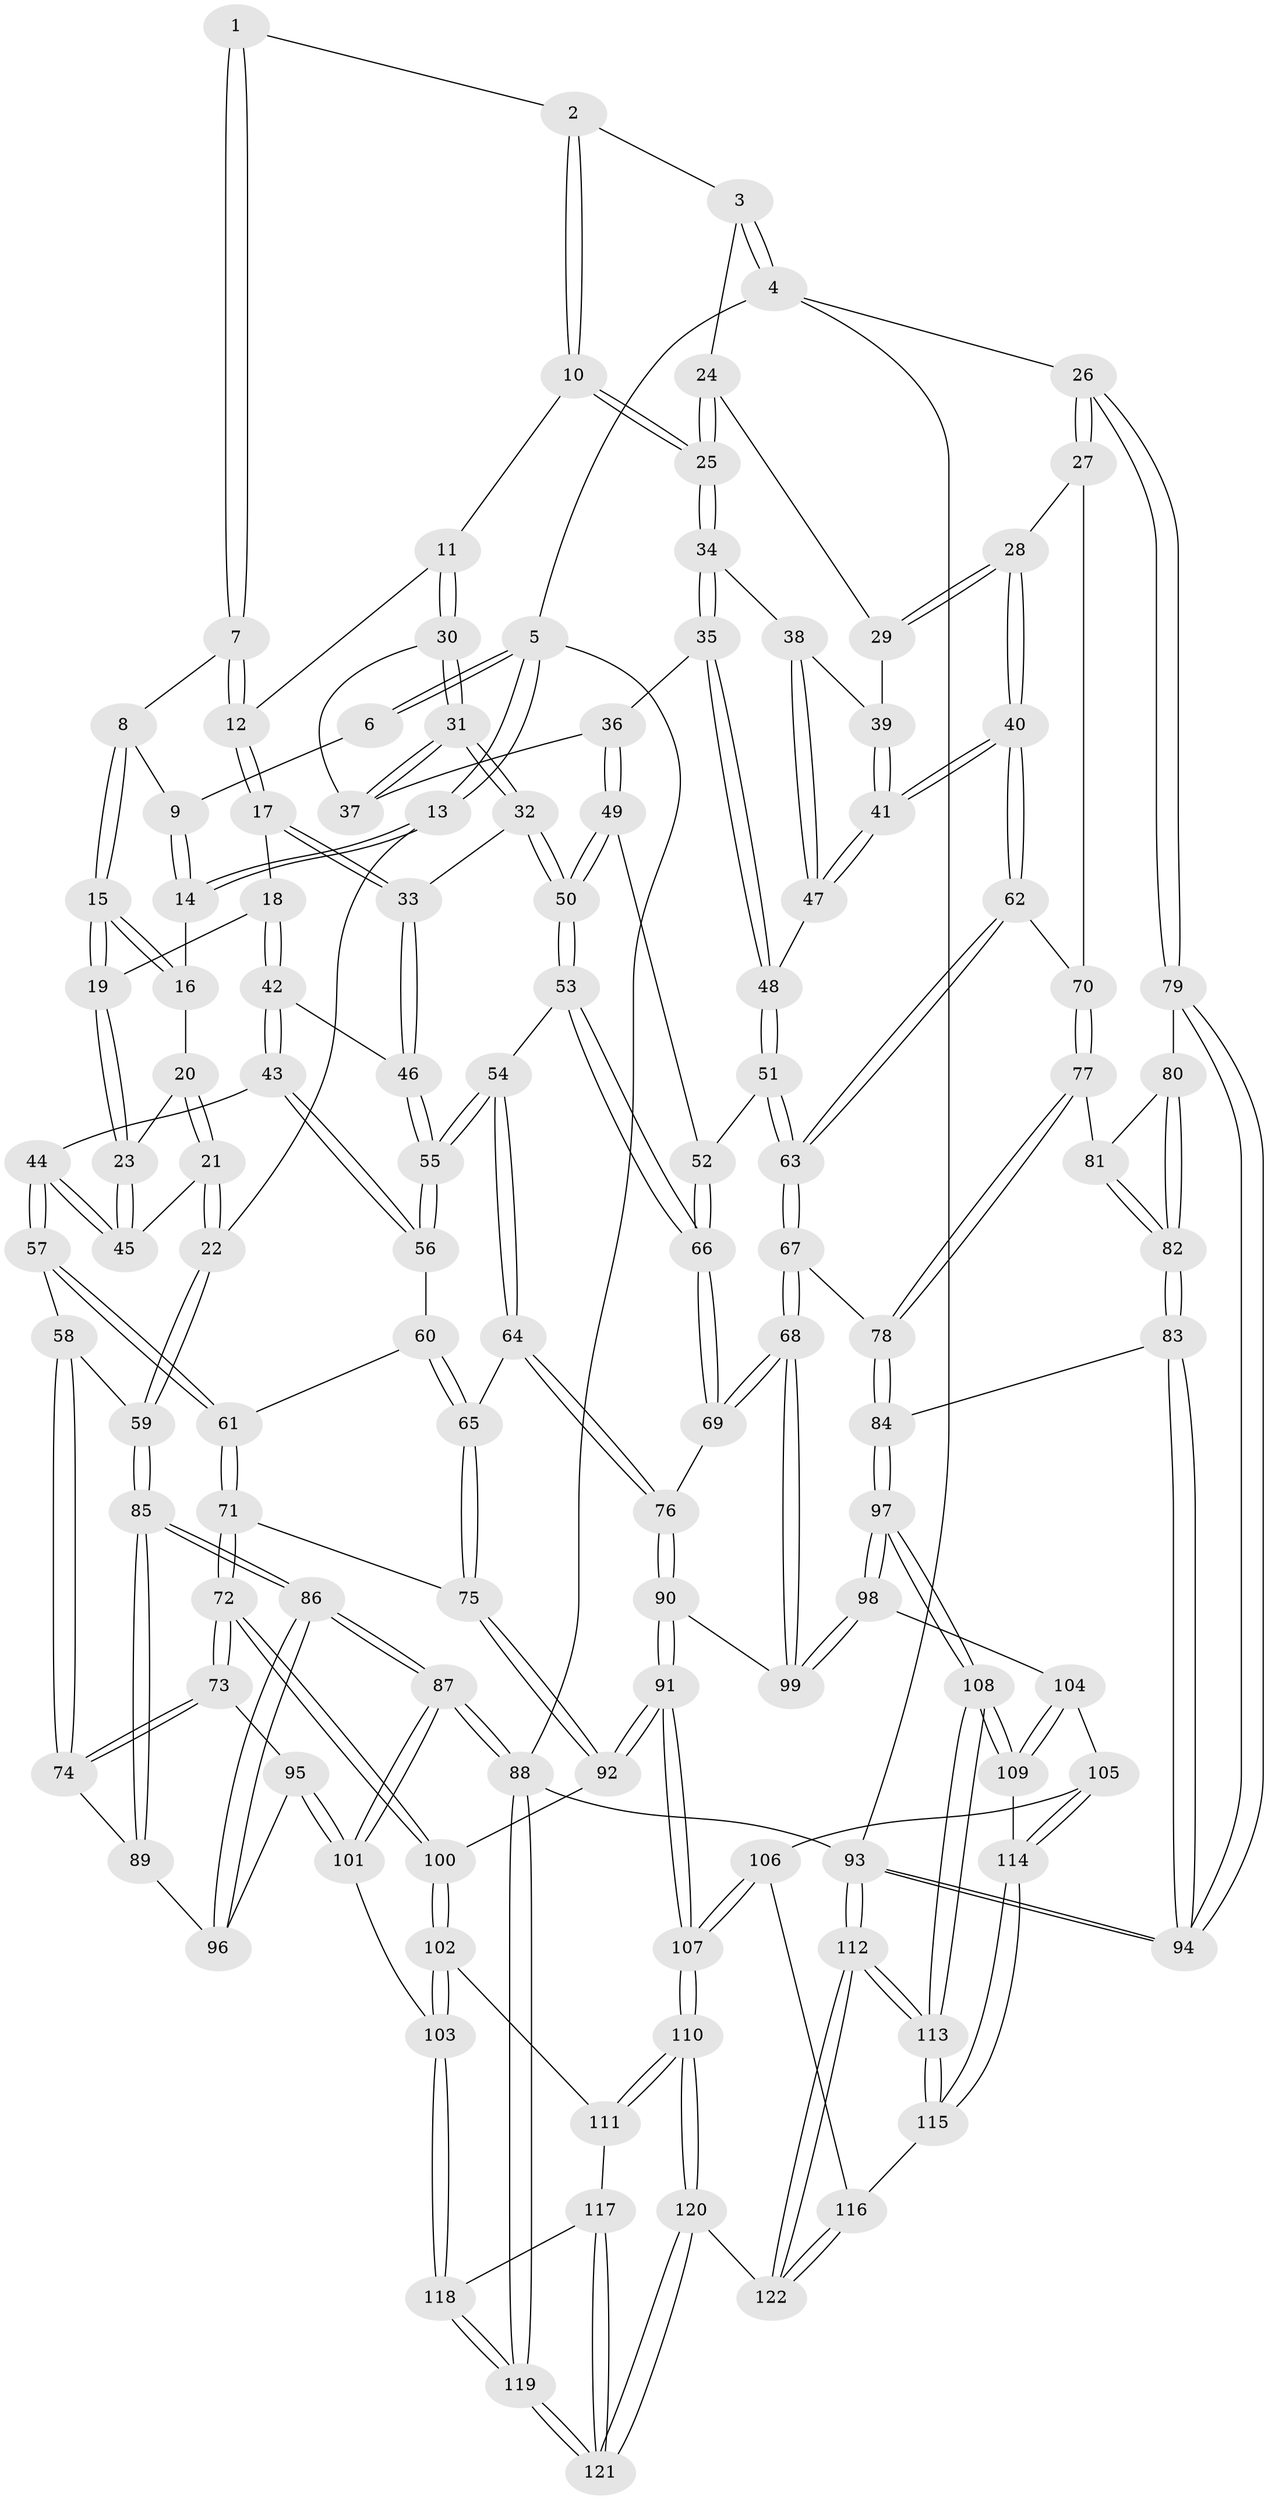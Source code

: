 // Generated by graph-tools (version 1.1) at 2025/51/03/09/25 03:51:08]
// undirected, 122 vertices, 302 edges
graph export_dot {
graph [start="1"]
  node [color=gray90,style=filled];
  1 [pos="+0.42867774906139366+0"];
  2 [pos="+0.45309440802390694+0"];
  3 [pos="+0.9450439817112467+0"];
  4 [pos="+1+0"];
  5 [pos="+0+0"];
  6 [pos="+0.27411541828471436+0"];
  7 [pos="+0.3737814700413231+0.05115674618629366"];
  8 [pos="+0.35071388148789573+0.061000700084733246"];
  9 [pos="+0.216263460793013+0.02277357599668993"];
  10 [pos="+0.5229872307711031+0.1354367629139121"];
  11 [pos="+0.5095325363551251+0.1435346069693433"];
  12 [pos="+0.4223758849711412+0.14720221521599428"];
  13 [pos="+0+0"];
  14 [pos="+0.1932100784821491+0.08133735759710686"];
  15 [pos="+0.25003364497584224+0.13309171047164914"];
  16 [pos="+0.195205305700533+0.0883814018997702"];
  17 [pos="+0.38905753411431604+0.18891652880963222"];
  18 [pos="+0.3311293056094747+0.20253955112617664"];
  19 [pos="+0.2581295444091932+0.15418326998555368"];
  20 [pos="+0.13688539309674824+0.15175937195457806"];
  21 [pos="+0.010349108741198952+0.22519326954400484"];
  22 [pos="+0+0.2660028690904659"];
  23 [pos="+0.2037889261961149+0.23472554047188035"];
  24 [pos="+0.9396747681472377+0"];
  25 [pos="+0.6458748729848488+0.13532508915116725"];
  26 [pos="+1+0.3873682229104399"];
  27 [pos="+0.9469807044774906+0.343189943857923"];
  28 [pos="+0.9350161857606203+0.33857287719489965"];
  29 [pos="+0.8973335465572665+0.04613920725795307"];
  30 [pos="+0.5095484166828083+0.14484619587208777"];
  31 [pos="+0.4425277925021459+0.28145754875665735"];
  32 [pos="+0.4339312289370271+0.28682461612676635"];
  33 [pos="+0.43117308771549606+0.285288974226211"];
  34 [pos="+0.6606001636588176+0.21202945887580324"];
  35 [pos="+0.6315584899772121+0.25730396329013033"];
  36 [pos="+0.552304473581024+0.28138787205130894"];
  37 [pos="+0.5144674102319564+0.24276267424530784"];
  38 [pos="+0.6808703139817883+0.22403143488914465"];
  39 [pos="+0.8076553617061317+0.21051985084598523"];
  40 [pos="+0.8266408092838914+0.3600207370779891"];
  41 [pos="+0.81589953624461+0.34597535828386383"];
  42 [pos="+0.299100697187435+0.2966766786909728"];
  43 [pos="+0.29738487437030847+0.2977764521140283"];
  44 [pos="+0.2175616550828208+0.3016408664609651"];
  45 [pos="+0.1956491066842403+0.26105080044237544"];
  46 [pos="+0.3619481964920128+0.3174436126384939"];
  47 [pos="+0.7595891773922259+0.31128401671902434"];
  48 [pos="+0.640593320319436+0.3490069863730667"];
  49 [pos="+0.5260187154972645+0.3415172233133266"];
  50 [pos="+0.47989954794720396+0.3648495823898243"];
  51 [pos="+0.6399827914314764+0.3515631908384172"];
  52 [pos="+0.5917119215218278+0.3685896423911172"];
  53 [pos="+0.4534505029931434+0.4405713667536516"];
  54 [pos="+0.4303171871473514+0.45037992701144053"];
  55 [pos="+0.37705233902031615+0.3793871917906401"];
  56 [pos="+0.3036439109239321+0.3711899114886894"];
  57 [pos="+0.1650531609377561+0.4077336977274077"];
  58 [pos="+0.12378878256321871+0.40952522712960154"];
  59 [pos="+0+0.28349778988799845"];
  60 [pos="+0.30275671517928787+0.3733740005131883"];
  61 [pos="+0.2014652383660351+0.4360580189408789"];
  62 [pos="+0.8104914492211451+0.38741181159867966"];
  63 [pos="+0.7300657354250412+0.48612249606423213"];
  64 [pos="+0.36844151178429513+0.511269963497011"];
  65 [pos="+0.3647212814843931+0.5122624681008964"];
  66 [pos="+0.5691292217460426+0.49342676191800283"];
  67 [pos="+0.7215869935056145+0.5131458437130588"];
  68 [pos="+0.6854329162751899+0.5464367248563663"];
  69 [pos="+0.569207934304578+0.4934997763326774"];
  70 [pos="+0.9118920416239561+0.5129568679251001"];
  71 [pos="+0.2774802554185487+0.5408998922760305"];
  72 [pos="+0.217756672432477+0.6251908408419043"];
  73 [pos="+0.16017528434045192+0.6218663302754108"];
  74 [pos="+0.09335521509749586+0.5661875744003347"];
  75 [pos="+0.3229612679935066+0.5319317956694752"];
  76 [pos="+0.4699941053501308+0.6166699025430338"];
  77 [pos="+0.9144843121814936+0.5303567073509764"];
  78 [pos="+0.853969205998883+0.5610394371483417"];
  79 [pos="+1+0.46308457387028107"];
  80 [pos="+0.9685329637421274+0.5340492630715828"];
  81 [pos="+0.9233405128109198+0.5321201635323678"];
  82 [pos="+0.9481361539111203+0.7116365303434135"];
  83 [pos="+0.9465749385545836+0.7531222694930025"];
  84 [pos="+0.9190863509208308+0.7585901982758656"];
  85 [pos="+0+0.5115004948692183"];
  86 [pos="+0+0.7392286856318593"];
  87 [pos="+0+0.8320514820483911"];
  88 [pos="+0+1"];
  89 [pos="+0+0.5604857496089097"];
  90 [pos="+0.49503116996952345+0.6902157136981708"];
  91 [pos="+0.4378828418248662+0.7643896055806586"];
  92 [pos="+0.42075377604358133+0.7577558524408008"];
  93 [pos="+1+1"];
  94 [pos="+1+0.7503703157467357"];
  95 [pos="+0.0910793100863092+0.6800594101314531"];
  96 [pos="+0.06394461857117786+0.6744569929848264"];
  97 [pos="+0.9179495423846616+0.7592629039676212"];
  98 [pos="+0.672775193740996+0.6556104102204692"];
  99 [pos="+0.6698367286953782+0.6505670644622302"];
  100 [pos="+0.2548201433378308+0.7359943929548569"];
  101 [pos="+0.07133041026494825+0.8434245240011161"];
  102 [pos="+0.21879689491927082+0.7951931039069509"];
  103 [pos="+0.11804895657072521+0.8634589065484547"];
  104 [pos="+0.6663356953514601+0.7544713652881395"];
  105 [pos="+0.6347841192176022+0.8380685770833579"];
  106 [pos="+0.6338263069117336+0.8390333106256148"];
  107 [pos="+0.4673421580162494+0.874521516634627"];
  108 [pos="+0.8570981248564759+0.8670074555661239"];
  109 [pos="+0.8371415767300576+0.8651265995071512"];
  110 [pos="+0.44984601226750964+0.9307214673843675"];
  111 [pos="+0.3276542796663368+0.9117536306103479"];
  112 [pos="+1+1"];
  113 [pos="+0.8682760932073402+0.9855896020141937"];
  114 [pos="+0.7677567017293432+0.8741350704532592"];
  115 [pos="+0.676684825885907+0.9552904103109777"];
  116 [pos="+0.6727798008879368+0.9562352414380344"];
  117 [pos="+0.2455217318149343+0.9554627469875623"];
  118 [pos="+0.1292847606431809+0.8977399150485281"];
  119 [pos="+0.059418121435326376+1"];
  120 [pos="+0.4939649543054858+1"];
  121 [pos="+0.2965614615137298+1"];
  122 [pos="+0.5344749868456042+1"];
  1 -- 2;
  1 -- 7;
  1 -- 7;
  2 -- 3;
  2 -- 10;
  2 -- 10;
  3 -- 4;
  3 -- 4;
  3 -- 24;
  4 -- 5;
  4 -- 26;
  4 -- 93;
  5 -- 6;
  5 -- 6;
  5 -- 13;
  5 -- 13;
  5 -- 88;
  6 -- 9;
  7 -- 8;
  7 -- 12;
  7 -- 12;
  8 -- 9;
  8 -- 15;
  8 -- 15;
  9 -- 14;
  9 -- 14;
  10 -- 11;
  10 -- 25;
  10 -- 25;
  11 -- 12;
  11 -- 30;
  11 -- 30;
  12 -- 17;
  12 -- 17;
  13 -- 14;
  13 -- 14;
  13 -- 22;
  14 -- 16;
  15 -- 16;
  15 -- 16;
  15 -- 19;
  15 -- 19;
  16 -- 20;
  17 -- 18;
  17 -- 33;
  17 -- 33;
  18 -- 19;
  18 -- 42;
  18 -- 42;
  19 -- 23;
  19 -- 23;
  20 -- 21;
  20 -- 21;
  20 -- 23;
  21 -- 22;
  21 -- 22;
  21 -- 45;
  22 -- 59;
  22 -- 59;
  23 -- 45;
  23 -- 45;
  24 -- 25;
  24 -- 25;
  24 -- 29;
  25 -- 34;
  25 -- 34;
  26 -- 27;
  26 -- 27;
  26 -- 79;
  26 -- 79;
  27 -- 28;
  27 -- 70;
  28 -- 29;
  28 -- 29;
  28 -- 40;
  28 -- 40;
  29 -- 39;
  30 -- 31;
  30 -- 31;
  30 -- 37;
  31 -- 32;
  31 -- 32;
  31 -- 37;
  31 -- 37;
  32 -- 33;
  32 -- 50;
  32 -- 50;
  33 -- 46;
  33 -- 46;
  34 -- 35;
  34 -- 35;
  34 -- 38;
  35 -- 36;
  35 -- 48;
  35 -- 48;
  36 -- 37;
  36 -- 49;
  36 -- 49;
  38 -- 39;
  38 -- 47;
  38 -- 47;
  39 -- 41;
  39 -- 41;
  40 -- 41;
  40 -- 41;
  40 -- 62;
  40 -- 62;
  41 -- 47;
  41 -- 47;
  42 -- 43;
  42 -- 43;
  42 -- 46;
  43 -- 44;
  43 -- 56;
  43 -- 56;
  44 -- 45;
  44 -- 45;
  44 -- 57;
  44 -- 57;
  46 -- 55;
  46 -- 55;
  47 -- 48;
  48 -- 51;
  48 -- 51;
  49 -- 50;
  49 -- 50;
  49 -- 52;
  50 -- 53;
  50 -- 53;
  51 -- 52;
  51 -- 63;
  51 -- 63;
  52 -- 66;
  52 -- 66;
  53 -- 54;
  53 -- 66;
  53 -- 66;
  54 -- 55;
  54 -- 55;
  54 -- 64;
  54 -- 64;
  55 -- 56;
  55 -- 56;
  56 -- 60;
  57 -- 58;
  57 -- 61;
  57 -- 61;
  58 -- 59;
  58 -- 74;
  58 -- 74;
  59 -- 85;
  59 -- 85;
  60 -- 61;
  60 -- 65;
  60 -- 65;
  61 -- 71;
  61 -- 71;
  62 -- 63;
  62 -- 63;
  62 -- 70;
  63 -- 67;
  63 -- 67;
  64 -- 65;
  64 -- 76;
  64 -- 76;
  65 -- 75;
  65 -- 75;
  66 -- 69;
  66 -- 69;
  67 -- 68;
  67 -- 68;
  67 -- 78;
  68 -- 69;
  68 -- 69;
  68 -- 99;
  68 -- 99;
  69 -- 76;
  70 -- 77;
  70 -- 77;
  71 -- 72;
  71 -- 72;
  71 -- 75;
  72 -- 73;
  72 -- 73;
  72 -- 100;
  72 -- 100;
  73 -- 74;
  73 -- 74;
  73 -- 95;
  74 -- 89;
  75 -- 92;
  75 -- 92;
  76 -- 90;
  76 -- 90;
  77 -- 78;
  77 -- 78;
  77 -- 81;
  78 -- 84;
  78 -- 84;
  79 -- 80;
  79 -- 94;
  79 -- 94;
  80 -- 81;
  80 -- 82;
  80 -- 82;
  81 -- 82;
  81 -- 82;
  82 -- 83;
  82 -- 83;
  83 -- 84;
  83 -- 94;
  83 -- 94;
  84 -- 97;
  84 -- 97;
  85 -- 86;
  85 -- 86;
  85 -- 89;
  85 -- 89;
  86 -- 87;
  86 -- 87;
  86 -- 96;
  86 -- 96;
  87 -- 88;
  87 -- 88;
  87 -- 101;
  87 -- 101;
  88 -- 119;
  88 -- 119;
  88 -- 93;
  89 -- 96;
  90 -- 91;
  90 -- 91;
  90 -- 99;
  91 -- 92;
  91 -- 92;
  91 -- 107;
  91 -- 107;
  92 -- 100;
  93 -- 94;
  93 -- 94;
  93 -- 112;
  93 -- 112;
  95 -- 96;
  95 -- 101;
  95 -- 101;
  97 -- 98;
  97 -- 98;
  97 -- 108;
  97 -- 108;
  98 -- 99;
  98 -- 99;
  98 -- 104;
  100 -- 102;
  100 -- 102;
  101 -- 103;
  102 -- 103;
  102 -- 103;
  102 -- 111;
  103 -- 118;
  103 -- 118;
  104 -- 105;
  104 -- 109;
  104 -- 109;
  105 -- 106;
  105 -- 114;
  105 -- 114;
  106 -- 107;
  106 -- 107;
  106 -- 116;
  107 -- 110;
  107 -- 110;
  108 -- 109;
  108 -- 109;
  108 -- 113;
  108 -- 113;
  109 -- 114;
  110 -- 111;
  110 -- 111;
  110 -- 120;
  110 -- 120;
  111 -- 117;
  112 -- 113;
  112 -- 113;
  112 -- 122;
  112 -- 122;
  113 -- 115;
  113 -- 115;
  114 -- 115;
  114 -- 115;
  115 -- 116;
  116 -- 122;
  116 -- 122;
  117 -- 118;
  117 -- 121;
  117 -- 121;
  118 -- 119;
  118 -- 119;
  119 -- 121;
  119 -- 121;
  120 -- 121;
  120 -- 121;
  120 -- 122;
}
